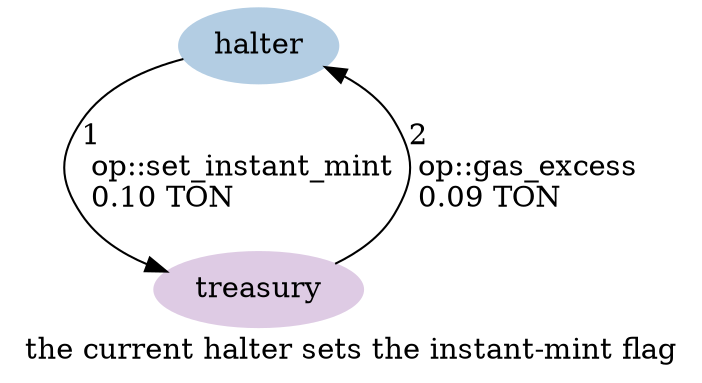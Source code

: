 digraph {
    label="the current halter sets the instant-mint flag"
    node [ colorscheme=pastel19 style=filled ]

    /* Entities */
    halter [ color=2 ]
    treasury [ color=4 ]

    /* Relationships */
    halter -> treasury [ label="1\l op::set_instant_mint\l 0.10 TON\l" ]
    treasury -> halter [ label="2\l op::gas_excess\l 0.09 TON\l" ]

    /* Ranks */
    { rank=min halter }
    { rank=max treasury }
}
